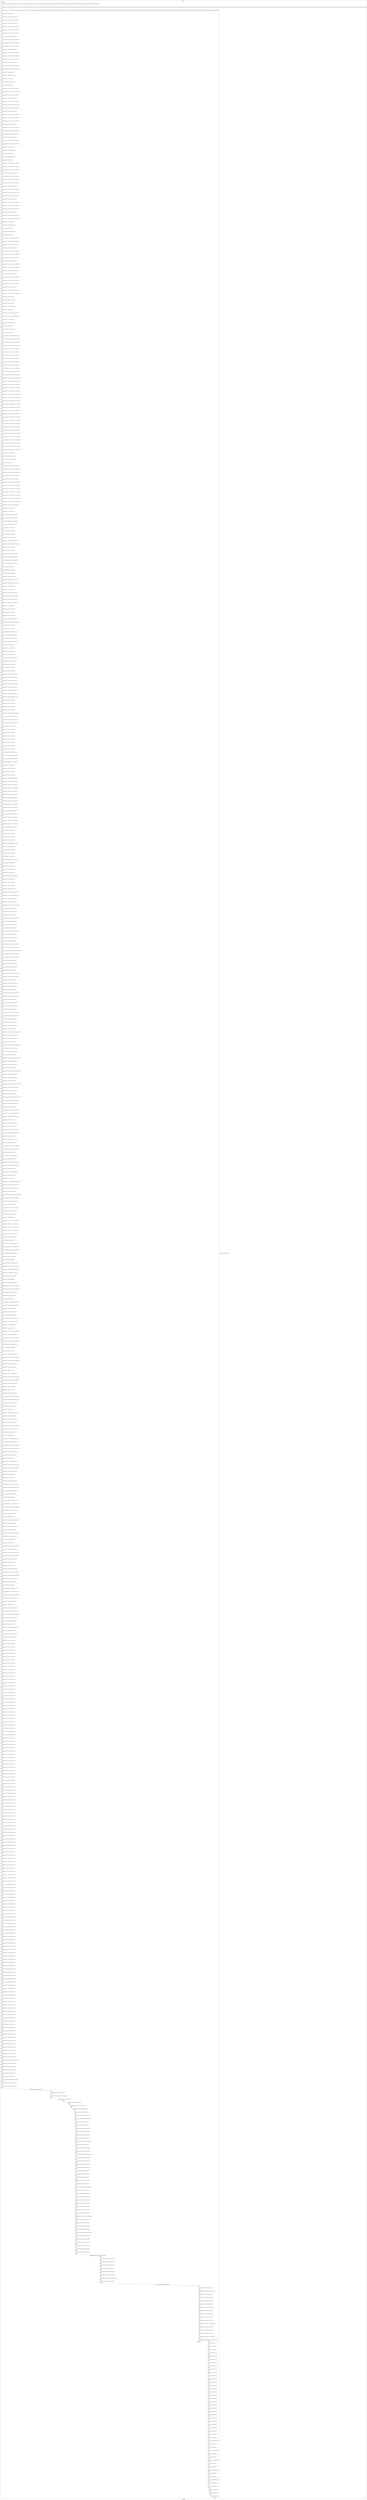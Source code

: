 digraph G {
label="Btor2XCFA";
subgraph cluster_0 {
label="main";
main_init[];
l1[];
l3[];
l4[];
l5[];
l6[];
l7[];
l8[];
l9[];
l10[];
l11[];
l12[];
l13[];
l14[];
l15[];
l16[];
l17[];
l18[];
l19[];
l20[];
l21[];
l22[];
l23[];
l24[];
l25[];
l26[];
l27[];
l28[];
l29[];
l30[];
l31[];
l32[];
l33[];
l34[];
l35[];
l36[];
l37[];
l38[];
l39[];
l40[];
l41[];
l42[];
l43[];
l44[];
l45[];
l46[];
l47[];
l48[];
l49[];
l50[];
l51[];
l52[];
l53[];
l54[];
l55[];
l56[];
l57[];
l58[];
l59[];
l60[];
l61[];
l62[];
l63[];
l64[];
l65[];
l66[];
l67[];
l68[];
l69[];
l70[];
l71[];
l72[];
l73[];
l74[];
l75[];
l76[];
l77[];
l78[];
l79[];
l80[];
l81[];
l82[];
l83[];
l84[];
l85[];
l86[];
l87[];
l88[];
l89[];
l90[];
l91[];
l92[];
l93[];
l94[];
l95[];
l96[];
l97[];
l98[];
l99[];
l100[];
l101[];
l102[];
l103[];
l104[];
l105[];
l106[];
l107[];
l108[];
l109[];
l110[];
l111[];
l112[];
l113[];
l114[];
l115[];
l116[];
l117[];
l118[];
l119[];
l120[];
l121[];
l122[];
l123[];
l124[];
l125[];
l126[];
l127[];
l128[];
l129[];
l130[];
l131[];
l132[];
l133[];
l134[];
l135[];
l136[];
l137[];
l138[];
l139[];
l140[];
l141[];
l142[];
l143[];
l144[];
l145[];
l146[];
l147[];
l148[];
l149[];
l150[];
l151[];
l152[];
l153[];
l154[];
l155[];
l156[];
l157[];
l158[];
l159[];
l160[];
l161[];
l162[];
l163[];
l164[];
l165[];
l166[];
l167[];
l168[];
l169[];
l170[];
l171[];
l172[];
l173[];
l174[];
l175[];
l176[];
l177[];
l178[];
l179[];
l180[];
l181[];
l182[];
l183[];
l184[];
l185[];
l186[];
l187[];
l188[];
l189[];
l190[];
l191[];
l192[];
l193[];
l194[];
l195[];
l196[];
l197[];
l198[];
l199[];
l200[];
l201[];
l202[];
l203[];
l204[];
l205[];
l206[];
l207[];
l208[];
l209[];
l210[];
l211[];
l212[];
l213[];
l214[];
l215[];
l216[];
l217[];
l218[];
l219[];
l220[];
l221[];
l222[];
l223[];
l224[];
l225[];
l226[];
l227[];
l228[];
l229[];
l230[];
l231[];
l232[];
l233[];
l234[];
l235[];
l236[];
l237[];
l238[];
l239[];
l240[];
l241[];
l242[];
l243[];
l244[];
l245[];
l246[];
l247[];
l248[];
l249[];
l250[];
l251[];
l252[];
l253[];
l254[];
l255[];
l256[];
l257[];
l258[];
l259[];
l260[];
l261[];
l262[];
l263[];
l264[];
l265[];
l266[];
l267[];
l268[];
l269[];
l270[];
l271[];
l272[];
l273[];
l274[];
l275[];
l276[];
l277[];
l278[];
l279[];
l280[];
l281[];
l282[];
l283[];
l284[];
l285[];
l286[];
l287[];
l288[];
l289[];
l290[];
l291[];
l292[];
l293[];
l294[];
l295[];
l296[];
l297[];
l298[];
l299[];
l300[];
l301[];
l302[];
l303[];
l304[];
l305[];
l306[];
l307[];
l308[];
l309[];
l310[];
l311[];
l312[];
l313[];
l314[];
l315[];
l316[];
l317[];
l318[];
l319[];
l320[];
l321[];
l322[];
l323[];
l324[];
l325[];
l326[];
l327[];
l328[];
l329[];
l330[];
l331[];
l332[];
l333[];
l334[];
l335[];
l336[];
l337[];
l338[];
l339[];
l340[];
l341[];
l342[];
l343[];
l344[];
l345[];
l346[];
l347[];
l348[];
l349[];
l350[];
l351[];
l352[];
l353[];
l354[];
l355[];
l356[];
l357[];
l358[];
l359[];
l360[];
l361[];
l362[];
l363[];
l364[];
l365[];
l366[];
l367[];
l368[];
l369[];
l370[];
l371[];
l372[];
l373[];
l374[];
l375[];
l376[];
l377[];
l378[];
l379[];
l380[];
l381[];
l382[];
l383[];
l384[];
l385[];
l386[];
l387[];
l388[];
l389[];
l390[];
l391[];
l392[];
l393[];
l394[];
l395[];
l396[];
l397[];
l398[];
l399[];
l400[];
l401[];
l402[];
l403[];
l404[];
l405[];
l406[];
l407[];
l408[];
l409[];
l410[];
l411[];
l412[];
l413[];
l414[];
l415[];
l416[];
l417[];
l418[];
l419[];
l420[];
l421[];
l422[];
l423[];
l424[];
l425[];
l426[];
l427[];
l428[];
l429[];
l430[];
l431[];
l432[];
l433[];
l434[];
l435[];
l436[];
l437[];
l438[];
l439[];
l440[];
l441[];
l442[];
l443[];
l444[];
l445[];
l446[];
l447[];
l448[];
l449[];
l450[];
l451[];
l452[];
l453[];
l454[];
l455[];
l456[];
l457[];
l458[];
l459[];
l460[];
l461[];
l462[];
l463[];
l464[];
l465[];
l466[];
l467[];
l468[];
l469[];
l470[];
l471[];
l472[];
l473[];
l474[];
l475[];
l476[];
l477[];
l478[];
l479[];
l480[];
l481[];
l482[];
l483[];
l484[];
l485[];
l486[];
l487[];
l488[];
l489[];
l490[];
l491[];
l492[];
l493[];
l494[];
l495[];
l496[];
l497[];
l498[];
l499[];
l500[];
l501[];
l502[];
l503[];
l504[];
l505[];
l506[];
l507[];
l508[];
l509[];
l510[];
l511[];
l512[];
l513[];
l514[];
l515[];
l516[];
l517[];
l518[];
l519[];
l520[];
l521[];
l522[];
l523[];
l524[];
l525[];
l526[];
l527[];
l528[];
l529[];
l530[];
l531[];
l532[];
l533[];
l534[];
l535[];
l536[];
l537[];
l538[];
l539[];
l540[];
l541[];
l542[];
l543[];
l544[];
l545[];
l546[];
l547[];
l548[];
l549[];
l550[];
l551[];
l552[];
l553[];
l554[];
l555[];
l556[];
l557[];
l558[];
l559[];
l560[];
l561[];
l562[];
l563[];
l564[];
l565[];
l566[];
l567[];
l568[];
l569[];
l570[];
l571[];
l572[];
l573[];
l574[];
l575[];
l576[];
l577[];
l578[];
l579[];
l580[];
l581[];
l582[];
l583[];
l584[];
l585[];
l586[];
l587[];
l588[];
l589[];
l590[];
l591[];
l592[];
l593[];
l594[];
l595[];
l596[];
l597[];
l598[];
l599[];
l600[];
l601[];
l602[];
l603[];
l604[];
l605[];
l606[];
l607[];
l608[];
l609[];
l610[];
l611[];
l612[];
l613[];
l614[];
l615[];
l616[];
l617[];
l618[];
l619[];
l620[];
l621[];
l622[];
l623[];
l624[];
l625[];
l626[];
l627[];
l628[];
l629[];
l630[];
l631[];
l632[];
l633[];
l634[];
l635[];
l636[];
l637[];
l638[];
l639[];
l640[];
l641[];
l642[];
l643[];
l644[];
l645[];
l646[];
l647[];
l648[];
l649[];
l650[];
l651[];
l652[];
l653[];
l654[];
l655[];
l656[];
l657[];
l658[];
l659[];
l660[];
l661[];
l662[];
l663[];
l664[];
l665[];
l666[];
l667[];
l668[];
l669[];
l670[];
l671[];
l672[];
l673[];
l674[];
l675[];
l676[];
l677[];
l678[];
l679[];
l680[];
l681[];
l682[];
l683[];
l684[];
l685[];
l686[];
l687[];
l688[];
l689[];
l690[];
l691[];
l692[];
l693[];
l694[];
l695[];
l696[];
l697[];
l698[];
l699[];
l700[];
l701[];
l702[];
l703[];
l704[];
l705[];
l706[];
l707[];
l708[];
l709[];
l710[];
l711[];
l712[];
l713[];
l714[];
l715[];
l716[];
l717[];
l718[];
l719[];
main_error[];
l720[];
l721[];
l722[];
l723[];
l724[];
l725[];
l726[];
l727[];
l728[];
l729[];
l730[];
l731[];
l732[];
l733[];
l734[];
l735[];
l736[];
l737[];
l738[];
l739[];
l740[];
l741[];
l742[];
l743[];
l744[];
l745[];
l746[];
l747[];
l748[];
l749[];
l750[];
l751[];
l752[];
l753[];
l754[];
l755[];
l756[];
l757[];
l758[];
l759[];
l760[];
l761[];
l762[];
l763[];
l764[];
l765[];
l766[];
l767[];
l768[];
main_init -> l1 [label="[(assign const_5 #b00000000),(assign const_66 #b0),(assign const_110 #b00000000),(assign const_116 #b00000001),(assign const_122 #b00000010),(assign const_128 #b00000011),(assign const_134 #b000000000000000000000000),(assign const_136 #b00000000000000000000000000000001),(assign const_314 #b00000000000000000000000000000100)] "];
l3 -> l4 [label="[(havoc input_108),(havoc input_109),(havoc input_144),(havoc input_145),(havoc input_174),(havoc input_175),(havoc input_204),(havoc input_205),(havoc input_234),(havoc input_238),(havoc input_241),(havoc input_242),(havoc input_248),(havoc input_251),(havoc input_254),(havoc input_257),(havoc input_260),(havoc input_261),(havoc input_262),(havoc input_263),(havoc input_274),(havoc input_275),(havoc input_276),(havoc input_277),(havoc input_278),(havoc input_279),(havoc input_280),(havoc input_281),(havoc input_282),(havoc input_283),(havoc input_284),(havoc input_285),(havoc input_286),(havoc input_287),(havoc input_288),(havoc input_289),(havoc input_311),(havoc input_317),(havoc input_318),(havoc input_319),(havoc input_412),(havoc input_414),(havoc input_416),(havoc input_418)] "];
l4 -> l5 [label="[(assign binary_105 (bvand state_71 state_77))] "];
l5 -> l6 [label="[(assign binary_106 (bvand (bvnot state_103) binary_105))] "];
l6 -> l7 [label="[(assign comparison_111 (ite (= const_110 state_14) #b1 #b0))] "];
l7 -> l8 [label="[(assign binary_112 (bvand input_109 comparison_111))] "];
l8 -> l9 [label="[(assign ternary_113 (ite (= binary_112 #b1) state_58 state_6))] "];
l9 -> l10 [label="[(assign ternary_114 (ite (= input_108 #b1) state_8 ternary_113))] "];
l10 -> l11 [label="[(assign comparison_117 (ite (= const_116 state_14) #b1 #b0))] "];
l11 -> l12 [label="[(assign binary_118 (bvand input_109 comparison_117))] "];
l12 -> l13 [label="[(assign ternary_119 (ite (= binary_118 #b1) state_58 state_8))] "];
l13 -> l14 [label="[(assign ternary_120 (ite (= input_108 #b1) state_10 ternary_119))] "];
l14 -> l15 [label="[(assign comparison_123 (ite (= const_122 state_14) #b1 #b0))] "];
l15 -> l16 [label="[(assign binary_124 (bvand input_109 comparison_123))] "];
l16 -> l17 [label="[(assign ternary_125 (ite (= binary_124 #b1) state_58 state_10))] "];
l17 -> l18 [label="[(assign ternary_126 (ite (= input_108 #b1) state_12 ternary_125))] "];
l18 -> l19 [label="[(assign comparison_129 (ite (= const_128 state_14) #b1 #b0))] "];
l19 -> l20 [label="[(assign binary_130 (bvand input_109 comparison_129))] "];
l20 -> l21 [label="[(assign ternary_131 (ite (= binary_130 #b1) state_58 state_12))] "];
l21 -> l22 [label="[(assign ternary_132 (ite (= input_108 #b1) const_110 ternary_131))] "];
l22 -> l23 [label="[(assign binary_135 (++ const_134 state_14))] "];
l23 -> l24 [label="[(assign binary_137 (bvsub binary_135 const_136))] "];
l24 -> l25 [label="[(assign slice_138 (extract binary_137 0 8))] "];
l25 -> l26 [label="[(assign binary_139 (bvadd const_136 binary_135))] "];
l26 -> l27 [label="[(assign slice_140 (extract binary_139 0 8))] "];
l27 -> l28 [label="[(assign ternary_141 (ite (= input_109 #b1) slice_140 state_14))] "];
l28 -> l29 [label="[(assign ternary_142 (ite (= input_108 #b1) slice_138 ternary_141))] "];
l29 -> l30 [label="[(assign comparison_146 (ite (= const_110 state_24) #b1 #b0))] "];
l30 -> l31 [label="[(assign binary_147 (bvand input_145 comparison_146))] "];
l31 -> l32 [label="[(assign ternary_148 (ite (= binary_147 #b1) state_58 state_16))] "];
l32 -> l33 [label="[(assign ternary_149 (ite (= input_144 #b1) state_18 ternary_148))] "];
l33 -> l34 [label="[(assign comparison_151 (ite (= const_116 state_24) #b1 #b0))] "];
l34 -> l35 [label="[(assign binary_152 (bvand input_145 comparison_151))] "];
l35 -> l36 [label="[(assign ternary_153 (ite (= binary_152 #b1) state_58 state_18))] "];
l36 -> l37 [label="[(assign ternary_154 (ite (= input_144 #b1) state_20 ternary_153))] "];
l37 -> l38 [label="[(assign comparison_156 (ite (= const_122 state_24) #b1 #b0))] "];
l38 -> l39 [label="[(assign binary_157 (bvand input_145 comparison_156))] "];
l39 -> l40 [label="[(assign ternary_158 (ite (= binary_157 #b1) state_58 state_20))] "];
l40 -> l41 [label="[(assign ternary_159 (ite (= input_144 #b1) state_22 ternary_158))] "];
l41 -> l42 [label="[(assign comparison_161 (ite (= const_128 state_24) #b1 #b0))] "];
l42 -> l43 [label="[(assign binary_162 (bvand input_145 comparison_161))] "];
l43 -> l44 [label="[(assign ternary_163 (ite (= binary_162 #b1) state_58 state_22))] "];
l44 -> l45 [label="[(assign ternary_164 (ite (= input_144 #b1) const_110 ternary_163))] "];
l45 -> l46 [label="[(assign binary_166 (++ const_134 state_24))] "];
l46 -> l47 [label="[(assign binary_167 (bvsub binary_166 const_136))] "];
l47 -> l48 [label="[(assign slice_168 (extract binary_167 0 8))] "];
l48 -> l49 [label="[(assign binary_169 (bvadd const_136 binary_166))] "];
l49 -> l50 [label="[(assign slice_170 (extract binary_169 0 8))] "];
l50 -> l51 [label="[(assign ternary_171 (ite (= input_145 #b1) slice_170 state_24))] "];
l51 -> l52 [label="[(assign ternary_172 (ite (= input_144 #b1) slice_168 ternary_171))] "];
l52 -> l53 [label="[(assign comparison_176 (ite (= const_110 state_34) #b1 #b0))] "];
l53 -> l54 [label="[(assign binary_177 (bvand input_175 comparison_176))] "];
l54 -> l55 [label="[(assign ternary_178 (ite (= binary_177 #b1) state_58 state_26))] "];
l55 -> l56 [label="[(assign ternary_179 (ite (= input_174 #b1) state_28 ternary_178))] "];
l56 -> l57 [label="[(assign comparison_181 (ite (= const_116 state_34) #b1 #b0))] "];
l57 -> l58 [label="[(assign binary_182 (bvand input_175 comparison_181))] "];
l58 -> l59 [label="[(assign ternary_183 (ite (= binary_182 #b1) state_58 state_28))] "];
l59 -> l60 [label="[(assign ternary_184 (ite (= input_174 #b1) state_30 ternary_183))] "];
l60 -> l61 [label="[(assign comparison_186 (ite (= const_122 state_34) #b1 #b0))] "];
l61 -> l62 [label="[(assign binary_187 (bvand input_175 comparison_186))] "];
l62 -> l63 [label="[(assign ternary_188 (ite (= binary_187 #b1) state_58 state_30))] "];
l63 -> l64 [label="[(assign ternary_189 (ite (= input_174 #b1) state_32 ternary_188))] "];
l64 -> l65 [label="[(assign comparison_191 (ite (= const_128 state_34) #b1 #b0))] "];
l65 -> l66 [label="[(assign binary_192 (bvand input_175 comparison_191))] "];
l66 -> l67 [label="[(assign ternary_193 (ite (= binary_192 #b1) state_58 state_32))] "];
l67 -> l68 [label="[(assign ternary_194 (ite (= input_174 #b1) const_110 ternary_193))] "];
l68 -> l69 [label="[(assign binary_196 (++ const_134 state_34))] "];
l69 -> l70 [label="[(assign binary_197 (bvsub binary_196 const_136))] "];
l70 -> l71 [label="[(assign slice_198 (extract binary_197 0 8))] "];
l71 -> l72 [label="[(assign binary_199 (bvadd const_136 binary_196))] "];
l72 -> l73 [label="[(assign slice_200 (extract binary_199 0 8))] "];
l73 -> l74 [label="[(assign ternary_201 (ite (= input_175 #b1) slice_200 state_34))] "];
l74 -> l75 [label="[(assign ternary_202 (ite (= input_174 #b1) slice_198 ternary_201))] "];
l75 -> l76 [label="[(assign comparison_206 (ite (= const_110 state_44) #b1 #b0))] "];
l76 -> l77 [label="[(assign binary_207 (bvand input_205 comparison_206))] "];
l77 -> l78 [label="[(assign ternary_208 (ite (= binary_207 #b1) state_58 state_36))] "];
l78 -> l79 [label="[(assign ternary_209 (ite (= input_204 #b1) state_38 ternary_208))] "];
l79 -> l80 [label="[(assign comparison_211 (ite (= const_116 state_44) #b1 #b0))] "];
l80 -> l81 [label="[(assign binary_212 (bvand input_205 comparison_211))] "];
l81 -> l82 [label="[(assign ternary_213 (ite (= binary_212 #b1) state_58 state_38))] "];
l82 -> l83 [label="[(assign ternary_214 (ite (= input_204 #b1) state_40 ternary_213))] "];
l83 -> l84 [label="[(assign comparison_216 (ite (= const_122 state_44) #b1 #b0))] "];
l84 -> l85 [label="[(assign binary_217 (bvand input_205 comparison_216))] "];
l85 -> l86 [label="[(assign ternary_218 (ite (= binary_217 #b1) state_58 state_40))] "];
l86 -> l87 [label="[(assign ternary_219 (ite (= input_204 #b1) state_42 ternary_218))] "];
l87 -> l88 [label="[(assign comparison_221 (ite (= const_128 state_44) #b1 #b0))] "];
l88 -> l89 [label="[(assign binary_222 (bvand input_205 comparison_221))] "];
l89 -> l90 [label="[(assign ternary_223 (ite (= binary_222 #b1) state_58 state_42))] "];
l90 -> l91 [label="[(assign ternary_224 (ite (= input_204 #b1) const_110 ternary_223))] "];
l91 -> l92 [label="[(assign binary_226 (++ const_134 state_44))] "];
l92 -> l93 [label="[(assign binary_227 (bvsub binary_226 const_136))] "];
l93 -> l94 [label="[(assign slice_228 (extract binary_227 0 8))] "];
l94 -> l95 [label="[(assign binary_229 (bvadd const_136 binary_226))] "];
l95 -> l96 [label="[(assign slice_230 (extract binary_229 0 8))] "];
l96 -> l97 [label="[(assign ternary_231 (ite (= input_205 #b1) slice_230 state_44))] "];
l97 -> l98 [label="[(assign ternary_232 (ite (= input_204 #b1) slice_228 ternary_231))] "];
l98 -> l99 [label="[(assign binary_235 (++ const_134 state_46))] "];
l99 -> l100 [label="[(assign binary_236 (bvadd const_136 binary_235))] "];
l100 -> l101 [label="[(assign slice_237 (extract binary_236 0 8))] "];
l101 -> l102 [label="[(assign binary_239 (bvsub binary_235 const_136))] "];
l102 -> l103 [label="[(assign slice_240 (extract binary_239 0 8))] "];
l103 -> l104 [label="[(assign ternary_243 (ite (= input_242 #b1) slice_240 state_46))] "];
l104 -> l105 [label="[(assign ternary_244 (ite (= input_241 #b1) slice_237 ternary_243))] "];
l105 -> l106 [label="[(assign ternary_245 (ite (= input_238 #b1) slice_240 ternary_244))] "];
l106 -> l107 [label="[(assign ternary_246 (ite (= input_234 #b1) slice_237 ternary_245))] "];
l107 -> l108 [label="[(assign ternary_249 (ite (= input_248 #b1) state_46 state_48))] "];
l108 -> l109 [label="[(assign ternary_252 (ite (= input_251 #b1) state_46 state_50))] "];
l109 -> l110 [label="[(assign ternary_255 (ite (= input_254 #b1) state_46 state_52))] "];
l110 -> l111 [label="[(assign ternary_258 (ite (= input_257 #b1) state_46 state_54))] "];
l111 -> l112 [label="[(assign ternary_264 (ite (= input_263 #b1) state_48 state_56))] "];
l112 -> l113 [label="[(assign ternary_265 (ite (= input_262 #b1) state_50 ternary_264))] "];
l113 -> l114 [label="[(assign ternary_266 (ite (= input_261 #b1) state_52 ternary_265))] "];
l114 -> l115 [label="[(assign ternary_267 (ite (= input_260 #b1) state_54 ternary_266))] "];
l115 -> l116 [label="[(assign ternary_269 (ite (= input_263 #b1) const_110 state_58))] "];
l116 -> l117 [label="[(assign ternary_270 (ite (= input_262 #b1) const_116 ternary_269))] "];
l117 -> l118 [label="[(assign ternary_271 (ite (= input_261 #b1) const_122 ternary_270))] "];
l118 -> l119 [label="[(assign ternary_272 (ite (= input_260 #b1) const_128 ternary_271))] "];
l119 -> l120 [label="[(assign ternary_290 (ite (= input_289 #b1) const_110 state_60))] "];
l120 -> l121 [label="[(assign ternary_291 (ite (= input_288 #b1) const_116 ternary_290))] "];
l121 -> l122 [label="[(assign ternary_292 (ite (= input_287 #b1) const_122 ternary_291))] "];
l122 -> l123 [label="[(assign ternary_293 (ite (= input_286 #b1) const_128 ternary_292))] "];
l123 -> l124 [label="[(assign ternary_294 (ite (= input_248 #b1) const_110 ternary_293))] "];
l124 -> l125 [label="[(assign ternary_295 (ite (= input_285 #b1) const_110 ternary_294))] "];
l125 -> l126 [label="[(assign ternary_296 (ite (= input_284 #b1) const_116 ternary_295))] "];
l126 -> l127 [label="[(assign ternary_297 (ite (= input_283 #b1) const_122 ternary_296))] "];
l127 -> l128 [label="[(assign ternary_298 (ite (= input_282 #b1) const_128 ternary_297))] "];
l128 -> l129 [label="[(assign ternary_299 (ite (= input_251 #b1) const_110 ternary_298))] "];
l129 -> l130 [label="[(assign ternary_300 (ite (= input_281 #b1) const_110 ternary_299))] "];
l130 -> l131 [label="[(assign ternary_301 (ite (= input_280 #b1) const_116 ternary_300))] "];
l131 -> l132 [label="[(assign ternary_302 (ite (= input_279 #b1) const_122 ternary_301))] "];
l132 -> l133 [label="[(assign ternary_303 (ite (= input_278 #b1) const_128 ternary_302))] "];
l133 -> l134 [label="[(assign ternary_304 (ite (= input_254 #b1) const_110 ternary_303))] "];
l134 -> l135 [label="[(assign ternary_305 (ite (= input_277 #b1) const_110 ternary_304))] "];
l135 -> l136 [label="[(assign ternary_306 (ite (= input_276 #b1) const_116 ternary_305))] "];
l136 -> l137 [label="[(assign ternary_307 (ite (= input_275 #b1) const_122 ternary_306))] "];
l137 -> l138 [label="[(assign ternary_308 (ite (= input_274 #b1) const_128 ternary_307))] "];
l138 -> l139 [label="[(assign ternary_309 (ite (= input_257 #b1) const_110 ternary_308))] "];
l139 -> l140 [label="[(assign binary_312 (++ const_134 state_62))] "];
l140 -> l141 [label="[(assign binary_313 (bvadd const_136 binary_312))] "];
l141 -> l142 [label="[(assign binary_315 (bvsrem binary_313 const_314))] "];
l142 -> l143 [label="[(assign slice_316 (extract binary_315 0 8))] "];
l143 -> l144 [label="[(assign ternary_320 (ite (= input_319 #b1) slice_316 state_62))] "];
l144 -> l145 [label="[(assign ternary_321 (ite (= input_318 #b1) slice_316 ternary_320))] "];
l145 -> l146 [label="[(assign ternary_322 (ite (= input_317 #b1) slice_316 ternary_321))] "];
l146 -> l147 [label="[(assign ternary_323 (ite (= input_311 #b1) slice_316 ternary_322))] "];
l147 -> l148 [label="[(assign ternary_325 (ite (= input_108 #b1) state_6 state_64))] "];
l148 -> l149 [label="[(assign ternary_326 (ite (= input_144 #b1) state_16 ternary_325))] "];
l149 -> l150 [label="[(assign ternary_327 (ite (= input_174 #b1) state_26 ternary_326))] "];
l150 -> l151 [label="[(assign ternary_328 (ite (= input_204 #b1) state_36 ternary_327))] "];
l151 -> l152 [label="[(assign ternary_329 (ite (= input_248 #b1) const_110 ternary_328))] "];
l152 -> l153 [label="[(assign ternary_330 (ite (= input_251 #b1) const_110 ternary_329))] "];
l153 -> l154 [label="[(assign ternary_331 (ite (= input_254 #b1) const_110 ternary_330))] "];
l154 -> l155 [label="[(assign ternary_332 (ite (= input_257 #b1) const_110 ternary_331))] "];
l155 -> l156 [label="[(assign binary_334 (bvand (bvnot state_67) (bvnot input_263)))] "];
l156 -> l157 [label="[(assign binary_335 (bvor binary_334 input_248))] "];
l157 -> l158 [label="[(assign binary_337 (bvor state_69 input_263))] "];
l158 -> l159 [label="[(assign binary_338 (bvand binary_337 (bvnot input_289)))] "];
l159 -> l160 [label="[(assign binary_339 (bvand binary_338 (bvnot input_288)))] "];
l160 -> l161 [label="[(assign binary_340 (bvand binary_339 (bvnot input_287)))] "];
l161 -> l162 [label="[(assign binary_341 (bvand binary_340 (bvnot input_286)))] "];
l162 -> l163 [label="[(assign binary_343 (bvor state_71 input_289))] "];
l163 -> l164 [label="[(assign binary_344 (bvor binary_343 input_288))] "];
l164 -> l165 [label="[(assign binary_345 (bvor binary_344 input_287))] "];
l165 -> l166 [label="[(assign binary_346 (bvor binary_345 input_286))] "];
l166 -> l167 [label="[(assign binary_347 (bvand binary_346 (bvnot input_248)))] "];
l167 -> l168 [label="[(assign binary_349 (bvand (bvnot state_73) (bvnot input_262)))] "];
l168 -> l169 [label="[(assign binary_350 (bvor binary_349 input_251))] "];
l169 -> l170 [label="[(assign binary_352 (bvor state_75 input_262))] "];
l170 -> l171 [label="[(assign binary_353 (bvand binary_352 (bvnot input_285)))] "];
l171 -> l172 [label="[(assign binary_354 (bvand binary_353 (bvnot input_284)))] "];
l172 -> l173 [label="[(assign binary_355 (bvand binary_354 (bvnot input_283)))] "];
l173 -> l174 [label="[(assign binary_356 (bvand binary_355 (bvnot input_282)))] "];
l174 -> l175 [label="[(assign binary_358 (bvor state_77 input_285))] "];
l175 -> l176 [label="[(assign binary_359 (bvor binary_358 input_284))] "];
l176 -> l177 [label="[(assign binary_360 (bvor binary_359 input_283))] "];
l177 -> l178 [label="[(assign binary_361 (bvor binary_360 input_282))] "];
l178 -> l179 [label="[(assign binary_362 (bvand binary_361 (bvnot input_251)))] "];
l179 -> l180 [label="[(assign binary_364 (bvand (bvnot state_79) (bvnot input_261)))] "];
l180 -> l181 [label="[(assign binary_365 (bvor binary_364 input_254))] "];
l181 -> l182 [label="[(assign binary_367 (bvor state_81 input_261))] "];
l182 -> l183 [label="[(assign binary_368 (bvand binary_367 (bvnot input_281)))] "];
l183 -> l184 [label="[(assign binary_369 (bvand binary_368 (bvnot input_280)))] "];
l184 -> l185 [label="[(assign binary_370 (bvand binary_369 (bvnot input_279)))] "];
l185 -> l186 [label="[(assign binary_371 (bvand binary_370 (bvnot input_278)))] "];
l186 -> l187 [label="[(assign binary_373 (bvor state_83 input_281))] "];
l187 -> l188 [label="[(assign binary_374 (bvor binary_373 input_280))] "];
l188 -> l189 [label="[(assign binary_375 (bvor binary_374 input_279))] "];
l189 -> l190 [label="[(assign binary_376 (bvor binary_375 input_278))] "];
l190 -> l191 [label="[(assign binary_377 (bvand binary_376 (bvnot input_254)))] "];
l191 -> l192 [label="[(assign binary_379 (bvand (bvnot state_85) (bvnot input_260)))] "];
l192 -> l193 [label="[(assign binary_380 (bvor binary_379 input_257))] "];
l193 -> l194 [label="[(assign binary_382 (bvor state_87 input_260))] "];
l194 -> l195 [label="[(assign binary_383 (bvand binary_382 (bvnot input_277)))] "];
l195 -> l196 [label="[(assign binary_384 (bvand binary_383 (bvnot input_276)))] "];
l196 -> l197 [label="[(assign binary_385 (bvand binary_384 (bvnot input_275)))] "];
l197 -> l198 [label="[(assign binary_386 (bvand binary_385 (bvnot input_274)))] "];
l198 -> l199 [label="[(assign binary_388 (bvor state_89 input_277))] "];
l199 -> l200 [label="[(assign binary_389 (bvor binary_388 input_276))] "];
l200 -> l201 [label="[(assign binary_390 (bvor binary_389 input_275))] "];
l201 -> l202 [label="[(assign binary_391 (bvor binary_390 input_274))] "];
l202 -> l203 [label="[(assign binary_392 (bvand binary_391 (bvnot input_257)))] "];
l203 -> l204 [label="[(assign binary_394 (bvor (bvnot state_91) input_109))] "];
l204 -> l205 [label="[(assign binary_395 (bvor binary_394 input_145))] "];
l205 -> l206 [label="[(assign binary_396 (bvor binary_395 input_175))] "];
l206 -> l207 [label="[(assign binary_397 (bvor binary_396 input_205))] "];
l207 -> l208 [label="[(assign binary_398 (bvand binary_397 (bvnot input_263)))] "];
l208 -> l209 [label="[(assign binary_399 (bvand binary_398 (bvnot input_262)))] "];
l209 -> l210 [label="[(assign binary_400 (bvand binary_399 (bvnot input_261)))] "];
l210 -> l211 [label="[(assign binary_401 (bvand binary_400 (bvnot input_260)))] "];
l211 -> l212 [label="[(assign binary_403 (bvand state_93 (bvnot input_109)))] "];
l212 -> l213 [label="[(assign binary_404 (bvand binary_403 (bvnot input_145)))] "];
l213 -> l214 [label="[(assign binary_405 (bvand binary_404 (bvnot input_175)))] "];
l214 -> l215 [label="[(assign binary_406 (bvand binary_405 (bvnot input_205)))] "];
l215 -> l216 [label="[(assign binary_407 (bvor binary_406 input_263))] "];
l216 -> l217 [label="[(assign binary_408 (bvor binary_407 input_262))] "];
l217 -> l218 [label="[(assign binary_409 (bvor binary_408 input_261))] "];
l218 -> l219 [label="[(assign binary_410 (bvor binary_409 input_260))] "];
l219 -> l220 [label="[(assign binary_413 (bvand (bvnot state_95) (bvnot input_412)))] "];
l220 -> l221 [label="[(assign binary_415 (bvand binary_413 (bvnot input_414)))] "];
l221 -> l222 [label="[(assign binary_417 (bvand binary_415 (bvnot input_416)))] "];
l222 -> l223 [label="[(assign binary_419 (bvand binary_417 (bvnot input_418)))] "];
l223 -> l224 [label="[(assign binary_420 (bvor binary_419 input_248))] "];
l224 -> l225 [label="[(assign binary_421 (bvor binary_420 input_251))] "];
l225 -> l226 [label="[(assign binary_422 (bvor binary_421 input_254))] "];
l226 -> l227 [label="[(assign binary_423 (bvor binary_422 input_257))] "];
l227 -> l228 [label="[(assign binary_425 (bvor state_97 input_412))] "];
l228 -> l229 [label="[(assign binary_426 (bvor binary_425 input_414))] "];
l229 -> l230 [label="[(assign binary_427 (bvor binary_426 input_416))] "];
l230 -> l231 [label="[(assign binary_428 (bvor binary_427 input_418))] "];
l231 -> l232 [label="[(assign binary_429 (bvand binary_428 (bvnot input_108)))] "];
l232 -> l233 [label="[(assign binary_430 (bvand binary_429 (bvnot input_144)))] "];
l233 -> l234 [label="[(assign binary_431 (bvand binary_430 (bvnot input_174)))] "];
l234 -> l235 [label="[(assign binary_432 (bvand binary_431 (bvnot input_204)))] "];
l235 -> l236 [label="[(assign binary_434 (bvor state_99 input_108))] "];
l236 -> l237 [label="[(assign binary_435 (bvor binary_434 input_144))] "];
l237 -> l238 [label="[(assign binary_436 (bvor binary_435 input_174))] "];
l238 -> l239 [label="[(assign binary_437 (bvor binary_436 input_204))] "];
l239 -> l240 [label="[(assign binary_438 (bvand binary_437 (bvnot input_289)))] "];
l240 -> l241 [label="[(assign binary_439 (bvand binary_438 (bvnot input_288)))] "];
l241 -> l242 [label="[(assign binary_440 (bvand binary_439 (bvnot input_287)))] "];
l242 -> l243 [label="[(assign binary_441 (bvand binary_440 (bvnot input_286)))] "];
l243 -> l244 [label="[(assign binary_442 (bvand binary_441 (bvnot input_285)))] "];
l244 -> l245 [label="[(assign binary_443 (bvand binary_442 (bvnot input_284)))] "];
l245 -> l246 [label="[(assign binary_444 (bvand binary_443 (bvnot input_283)))] "];
l246 -> l247 [label="[(assign binary_445 (bvand binary_444 (bvnot input_282)))] "];
l247 -> l248 [label="[(assign binary_446 (bvand binary_445 (bvnot input_281)))] "];
l248 -> l249 [label="[(assign binary_447 (bvand binary_446 (bvnot input_280)))] "];
l249 -> l250 [label="[(assign binary_448 (bvand binary_447 (bvnot input_279)))] "];
l250 -> l251 [label="[(assign binary_449 (bvand binary_448 (bvnot input_278)))] "];
l251 -> l252 [label="[(assign binary_450 (bvand binary_449 (bvnot input_277)))] "];
l252 -> l253 [label="[(assign binary_451 (bvand binary_450 (bvnot input_276)))] "];
l253 -> l254 [label="[(assign binary_452 (bvand binary_451 (bvnot input_275)))] "];
l254 -> l255 [label="[(assign binary_453 (bvand binary_452 (bvnot input_274)))] "];
l255 -> l256 [label="[(assign binary_455 (bvor state_101 input_289))] "];
l256 -> l257 [label="[(assign binary_456 (bvor binary_455 input_288))] "];
l257 -> l258 [label="[(assign binary_457 (bvor binary_456 input_287))] "];
l258 -> l259 [label="[(assign binary_458 (bvor binary_457 input_286))] "];
l259 -> l260 [label="[(assign binary_459 (bvand binary_458 (bvnot input_248)))] "];
l260 -> l261 [label="[(assign binary_460 (bvor binary_459 input_285))] "];
l261 -> l262 [label="[(assign binary_461 (bvor binary_460 input_284))] "];
l262 -> l263 [label="[(assign binary_462 (bvor binary_461 input_283))] "];
l263 -> l264 [label="[(assign binary_463 (bvor binary_462 input_282))] "];
l264 -> l265 [label="[(assign binary_464 (bvand binary_463 (bvnot input_251)))] "];
l265 -> l266 [label="[(assign binary_465 (bvor binary_464 input_281))] "];
l266 -> l267 [label="[(assign binary_466 (bvor binary_465 input_280))] "];
l267 -> l268 [label="[(assign binary_467 (bvor binary_466 input_279))] "];
l268 -> l269 [label="[(assign binary_468 (bvor binary_467 input_278))] "];
l269 -> l270 [label="[(assign binary_469 (bvand binary_468 (bvnot input_254)))] "];
l270 -> l271 [label="[(assign binary_470 (bvor binary_469 input_277))] "];
l271 -> l272 [label="[(assign binary_471 (bvor binary_470 input_276))] "];
l272 -> l273 [label="[(assign binary_472 (bvor binary_471 input_275))] "];
l273 -> l274 [label="[(assign binary_473 (bvor binary_472 input_274))] "];
l274 -> l275 [label="[(assign binary_474 (bvand binary_473 (bvnot input_257)))] "];
l275 -> l276 [label="[(assign comparison_476 (ite (= const_110 state_56) #b1 #b0))] "];
l276 -> l277 [label="[(assign binary_477 (bvand state_93 comparison_476))] "];
l277 -> l278 [label="[(assign binary_478 (bvor (bvnot input_109) binary_477))] "];
l278 -> l279 [label="[(assign comparison_479 (ite (= const_116 state_56) #b1 #b0))] "];
l279 -> l280 [label="[(assign binary_480 (bvand state_93 comparison_479))] "];
l280 -> l281 [label="[(assign binary_481 (bvor (bvnot input_145) binary_480))] "];
l281 -> l282 [label="[(assign binary_482 (bvand binary_478 binary_481))] "];
l282 -> l283 [label="[(assign comparison_483 (ite (= const_122 state_56) #b1 #b0))] "];
l283 -> l284 [label="[(assign binary_484 (bvand state_93 comparison_483))] "];
l284 -> l285 [label="[(assign binary_485 (bvor (bvnot input_175) binary_484))] "];
l285 -> l286 [label="[(assign binary_486 (bvand binary_482 binary_485))] "];
l286 -> l287 [label="[(assign comparison_487 (ite (= const_128 state_56) #b1 #b0))] "];
l287 -> l288 [label="[(assign binary_488 (bvand state_93 comparison_487))] "];
l288 -> l289 [label="[(assign binary_489 (bvor (bvnot input_205) binary_488))] "];
l289 -> l290 [label="[(assign binary_490 (bvand binary_486 binary_489))] "];
l290 -> l291 [label="[(assign comparison_491 (ite (= const_110 state_62) #b1 #b0))] "];
l291 -> l292 [label="[(assign binary_492 (bvand comparison_111 comparison_491))] "];
l292 -> l293 [label="[(assign binary_493 (bvor (bvnot comparison_111) (bvnot comparison_146)))] "];
l293 -> l294 [label="[(assign binary_494 (bvor (bvnot comparison_176) binary_493))] "];
l294 -> l295 [label="[(assign binary_495 (bvor (bvnot comparison_206) binary_494))] "];
l295 -> l296 [label="[(assign binary_496 (bvand binary_492 binary_495))] "];
l296 -> l297 [label="[(assign binary_497 (bvand (bvnot state_95) binary_496))] "];
l297 -> l298 [label="[(assign binary_498 (bvor (bvnot input_319) binary_497))] "];
l298 -> l299 [label="[(assign binary_499 (bvand binary_490 binary_498))] "];
l299 -> l300 [label="[(assign comparison_500 (ite (= const_116 state_62) #b1 #b0))] "];
l300 -> l301 [label="[(assign binary_501 (bvand comparison_146 comparison_500))] "];
l301 -> l302 [label="[(assign binary_502 (bvand binary_495 binary_501))] "];
l302 -> l303 [label="[(assign binary_503 (bvand (bvnot state_95) binary_502))] "];
l303 -> l304 [label="[(assign binary_504 (bvor (bvnot input_318) binary_503))] "];
l304 -> l305 [label="[(assign binary_505 (bvand binary_499 binary_504))] "];
l305 -> l306 [label="[(assign comparison_506 (ite (= const_122 state_62) #b1 #b0))] "];
l306 -> l307 [label="[(assign binary_507 (bvand comparison_176 comparison_506))] "];
l307 -> l308 [label="[(assign binary_508 (bvand binary_495 binary_507))] "];
l308 -> l309 [label="[(assign binary_509 (bvand (bvnot state_95) binary_508))] "];
l309 -> l310 [label="[(assign binary_510 (bvor (bvnot input_317) binary_509))] "];
l310 -> l311 [label="[(assign binary_511 (bvand binary_505 binary_510))] "];
l311 -> l312 [label="[(assign comparison_512 (ite (= const_128 state_62) #b1 #b0))] "];
l312 -> l313 [label="[(assign binary_513 (bvand comparison_206 comparison_512))] "];
l313 -> l314 [label="[(assign binary_514 (bvand binary_495 binary_513))] "];
l314 -> l315 [label="[(assign binary_515 (bvand (bvnot state_95) binary_514))] "];
l315 -> l316 [label="[(assign binary_516 (bvor (bvnot input_311) binary_515))] "];
l316 -> l317 [label="[(assign binary_517 (bvand binary_511 binary_516))] "];
l317 -> l318 [label="[(assign binary_518 (bvand (bvnot comparison_111) comparison_491))] "];
l318 -> l319 [label="[(assign binary_519 (bvand (bvnot state_95) binary_518))] "];
l319 -> l320 [label="[(assign binary_520 (bvor (bvnot input_412) binary_519))] "];
l320 -> l321 [label="[(assign binary_521 (bvand binary_517 binary_520))] "];
l321 -> l322 [label="[(assign binary_522 (bvand (bvnot comparison_146) comparison_500))] "];
l322 -> l323 [label="[(assign binary_523 (bvand (bvnot state_95) binary_522))] "];
l323 -> l324 [label="[(assign binary_524 (bvor (bvnot input_414) binary_523))] "];
l324 -> l325 [label="[(assign binary_525 (bvand binary_521 binary_524))] "];
l325 -> l326 [label="[(assign binary_526 (bvand (bvnot comparison_176) comparison_506))] "];
l326 -> l327 [label="[(assign binary_527 (bvand (bvnot state_95) binary_526))] "];
l327 -> l328 [label="[(assign binary_528 (bvor (bvnot input_416) binary_527))] "];
l328 -> l329 [label="[(assign binary_529 (bvand binary_525 binary_528))] "];
l329 -> l330 [label="[(assign binary_530 (bvand (bvnot comparison_206) comparison_512))] "];
l330 -> l331 [label="[(assign binary_531 (bvand (bvnot state_95) binary_530))] "];
l331 -> l332 [label="[(assign binary_532 (bvor (bvnot input_418) binary_531))] "];
l332 -> l333 [label="[(assign binary_533 (bvand binary_529 binary_532))] "];
l333 -> l334 [label="[(assign comparison_534 (ite (bvule binary_235 binary_312) #b1 #b0))] "];
l334 -> l335 [label="[(assign binary_535 (bvand state_97 (bvnot comparison_534)))] "];
l335 -> l336 [label="[(assign binary_536 (bvor (bvnot input_242) binary_535))] "];
l336 -> l337 [label="[(assign binary_537 (bvand binary_533 binary_536))] "];
l337 -> l338 [label="[(assign comparison_538 (ite (bvule binary_312 binary_235) #b1 #b0))] "];
l338 -> l339 [label="[(assign binary_539 (bvand state_97 (bvnot comparison_538)))] "];
l339 -> l340 [label="[(assign binary_540 (bvor (bvnot input_241) binary_539))] "];
l340 -> l341 [label="[(assign binary_541 (bvand binary_537 binary_540))] "];
l341 -> l342 [label="[(assign comparison_542 (ite (= state_62 state_46) #b1 #b0))] "];
l342 -> l343 [label="[(assign comparison_543 (ite (= const_110 state_46) #b1 #b0))] "];
l343 -> l344 [label="[(assign binary_544 (bvand comparison_542 comparison_543))] "];
l344 -> l345 [label="[(assign binary_545 (bvand state_97 binary_544))] "];
l345 -> l346 [label="[(assign binary_546 (bvor (bvnot input_108) binary_545))] "];
l346 -> l347 [label="[(assign binary_547 (bvand binary_541 binary_546))] "];
l347 -> l348 [label="[(assign comparison_548 (ite (= const_116 state_46) #b1 #b0))] "];
l348 -> l349 [label="[(assign binary_549 (bvand comparison_542 comparison_548))] "];
l349 -> l350 [label="[(assign binary_550 (bvand state_97 binary_549))] "];
l350 -> l351 [label="[(assign binary_551 (bvor (bvnot input_144) binary_550))] "];
l351 -> l352 [label="[(assign binary_552 (bvand binary_547 binary_551))] "];
l352 -> l353 [label="[(assign comparison_553 (ite (= const_122 state_46) #b1 #b0))] "];
l353 -> l354 [label="[(assign binary_554 (bvand comparison_542 comparison_553))] "];
l354 -> l355 [label="[(assign binary_555 (bvand state_97 binary_554))] "];
l355 -> l356 [label="[(assign binary_556 (bvor (bvnot input_174) binary_555))] "];
l356 -> l357 [label="[(assign binary_557 (bvand binary_552 binary_556))] "];
l357 -> l358 [label="[(assign comparison_558 (ite (= const_128 state_46) #b1 #b0))] "];
l358 -> l359 [label="[(assign binary_559 (bvand comparison_542 comparison_558))] "];
l359 -> l360 [label="[(assign binary_560 (bvand state_97 binary_559))] "];
l360 -> l361 [label="[(assign binary_561 (bvor (bvnot input_204) binary_560))] "];
l361 -> l362 [label="[(assign binary_562 (bvand binary_557 binary_561))] "];
l362 -> l363 [label="[(assign binary_563 (++ const_134 state_60))] "];
l363 -> l364 [label="[(assign comparison_564 (ite (bvule binary_235 binary_563) #b1 #b0))] "];
l364 -> l365 [label="[(assign binary_565 (bvand state_101 (bvnot comparison_564)))] "];
l365 -> l366 [label="[(assign binary_566 (bvor (bvnot input_238) binary_565))] "];
l366 -> l367 [label="[(assign binary_567 (bvand binary_562 binary_566))] "];
l367 -> l368 [label="[(assign comparison_568 (ite (bvule binary_563 binary_235) #b1 #b0))] "];
l368 -> l369 [label="[(assign binary_569 (bvand state_101 (bvnot comparison_568)))] "];
l369 -> l370 [label="[(assign binary_570 (bvor (bvnot input_234) binary_569))] "];
l370 -> l371 [label="[(assign binary_571 (bvand binary_567 binary_570))] "];
l371 -> l372 [label="[(assign binary_572 (bvand (bvnot state_67) (bvnot state_91)))] "];
l372 -> l373 [label="[(assign binary_573 (bvor (bvnot input_263) binary_572))] "];
l373 -> l374 [label="[(assign binary_574 (bvand binary_571 binary_573))] "];
l374 -> l375 [label="[(assign binary_575 (bvand state_69 state_99))] "];
l375 -> l376 [label="[(assign comparison_576 (ite (= const_110 state_64) #b1 #b0))] "];
l376 -> l377 [label="[(assign binary_577 (bvand binary_575 comparison_576))] "];
l377 -> l378 [label="[(assign comparison_578 (ite (= const_110 state_48) #b1 #b0))] "];
l378 -> l379 [label="[(assign binary_579 (bvand binary_577 (bvnot comparison_578)))] "];
l379 -> l380 [label="[(assign binary_580 (bvor (bvnot input_289) binary_579))] "];
l380 -> l381 [label="[(assign binary_581 (bvand binary_574 binary_580))] "];
l381 -> l382 [label="[(assign binary_582 (bvand state_69 state_99))] "];
l382 -> l383 [label="[(assign binary_583 (bvand binary_582 comparison_576))] "];
l383 -> l384 [label="[(assign comparison_584 (ite (= const_116 state_48) #b1 #b0))] "];
l384 -> l385 [label="[(assign binary_585 (bvand binary_583 (bvnot comparison_584)))] "];
l385 -> l386 [label="[(assign binary_586 (bvor (bvnot input_288) binary_585))] "];
l386 -> l387 [label="[(assign binary_587 (bvand binary_581 binary_586))] "];
l387 -> l388 [label="[(assign binary_588 (bvand state_69 state_99))] "];
l388 -> l389 [label="[(assign binary_589 (bvand binary_588 comparison_576))] "];
l389 -> l390 [label="[(assign comparison_590 (ite (= const_122 state_48) #b1 #b0))] "];
l390 -> l391 [label="[(assign binary_591 (bvand binary_589 (bvnot comparison_590)))] "];
l391 -> l392 [label="[(assign binary_592 (bvor (bvnot input_287) binary_591))] "];
l392 -> l393 [label="[(assign binary_593 (bvand binary_587 binary_592))] "];
l393 -> l394 [label="[(assign binary_594 (bvand state_69 state_99))] "];
l394 -> l395 [label="[(assign binary_595 (bvand binary_594 comparison_576))] "];
l395 -> l396 [label="[(assign comparison_596 (ite (= const_128 state_48) #b1 #b0))] "];
l396 -> l397 [label="[(assign binary_597 (bvand binary_595 (bvnot comparison_596)))] "];
l397 -> l398 [label="[(assign binary_598 (bvor (bvnot input_286) binary_597))] "];
l398 -> l399 [label="[(assign binary_599 (bvand binary_593 binary_598))] "];
l399 -> l400 [label="[(assign binary_600 (bvand state_71 state_101))] "];
l400 -> l401 [label="[(assign comparison_601 (ite (= state_60 state_46) #b1 #b0))] "];
l401 -> l402 [label="[(assign binary_602 (bvand comparison_576 comparison_601))] "];
l402 -> l403 [label="[(assign binary_603 (bvand binary_600 binary_602))] "];
l403 -> l404 [label="[(assign binary_604 (bvor (bvnot input_248) binary_603))] "];
l404 -> l405 [label="[(assign binary_605 (bvand binary_599 binary_604))] "];
l405 -> l406 [label="[(assign binary_606 (bvand (bvnot state_73) (bvnot state_91)))] "];
l406 -> l407 [label="[(assign binary_607 (bvor (bvnot input_262) binary_606))] "];
l407 -> l408 [label="[(assign binary_608 (bvand binary_605 binary_607))] "];
l408 -> l409 [label="[(assign binary_609 (bvand state_75 state_99))] "];
l409 -> l410 [label="[(assign comparison_610 (ite (= const_116 state_64) #b1 #b0))] "];
l410 -> l411 [label="[(assign binary_611 (bvand binary_609 comparison_610))] "];
l411 -> l412 [label="[(assign comparison_612 (ite (= const_110 state_50) #b1 #b0))] "];
l412 -> l413 [label="[(assign binary_613 (bvand binary_611 (bvnot comparison_612)))] "];
l413 -> l414 [label="[(assign binary_614 (bvor (bvnot input_285) binary_613))] "];
l414 -> l415 [label="[(assign binary_615 (bvand binary_608 binary_614))] "];
l415 -> l416 [label="[(assign binary_616 (bvand state_75 state_99))] "];
l416 -> l417 [label="[(assign binary_617 (bvand binary_616 comparison_610))] "];
l417 -> l418 [label="[(assign comparison_618 (ite (= const_116 state_50) #b1 #b0))] "];
l418 -> l419 [label="[(assign binary_619 (bvand binary_617 (bvnot comparison_618)))] "];
l419 -> l420 [label="[(assign binary_620 (bvor (bvnot input_284) binary_619))] "];
l420 -> l421 [label="[(assign binary_621 (bvand binary_615 binary_620))] "];
l421 -> l422 [label="[(assign binary_622 (bvand state_75 state_99))] "];
l422 -> l423 [label="[(assign binary_623 (bvand binary_622 comparison_610))] "];
l423 -> l424 [label="[(assign comparison_624 (ite (= const_122 state_50) #b1 #b0))] "];
l424 -> l425 [label="[(assign binary_625 (bvand binary_623 (bvnot comparison_624)))] "];
l425 -> l426 [label="[(assign binary_626 (bvor (bvnot input_283) binary_625))] "];
l426 -> l427 [label="[(assign binary_627 (bvand binary_621 binary_626))] "];
l427 -> l428 [label="[(assign binary_628 (bvand state_75 state_99))] "];
l428 -> l429 [label="[(assign binary_629 (bvand binary_628 comparison_610))] "];
l429 -> l430 [label="[(assign comparison_630 (ite (= const_128 state_50) #b1 #b0))] "];
l430 -> l431 [label="[(assign binary_631 (bvand binary_629 (bvnot comparison_630)))] "];
l431 -> l432 [label="[(assign binary_632 (bvor (bvnot input_282) binary_631))] "];
l432 -> l433 [label="[(assign binary_633 (bvand binary_627 binary_632))] "];
l433 -> l434 [label="[(assign binary_634 (bvand state_77 state_101))] "];
l434 -> l435 [label="[(assign binary_635 (bvand comparison_601 comparison_610))] "];
l435 -> l436 [label="[(assign binary_636 (bvand binary_634 binary_635))] "];
l436 -> l437 [label="[(assign binary_637 (bvor (bvnot input_251) binary_636))] "];
l437 -> l438 [label="[(assign binary_638 (bvand binary_633 binary_637))] "];
l438 -> l439 [label="[(assign binary_639 (bvand (bvnot state_79) (bvnot state_91)))] "];
l439 -> l440 [label="[(assign binary_640 (bvor (bvnot input_261) binary_639))] "];
l440 -> l441 [label="[(assign binary_641 (bvand binary_638 binary_640))] "];
l441 -> l442 [label="[(assign binary_642 (bvand state_81 state_99))] "];
l442 -> l443 [label="[(assign comparison_643 (ite (= const_122 state_64) #b1 #b0))] "];
l443 -> l444 [label="[(assign binary_644 (bvand binary_642 comparison_643))] "];
l444 -> l445 [label="[(assign comparison_645 (ite (= const_110 state_52) #b1 #b0))] "];
l445 -> l446 [label="[(assign binary_646 (bvand binary_644 (bvnot comparison_645)))] "];
l446 -> l447 [label="[(assign binary_647 (bvor (bvnot input_281) binary_646))] "];
l447 -> l448 [label="[(assign binary_648 (bvand binary_641 binary_647))] "];
l448 -> l449 [label="[(assign binary_649 (bvand state_81 state_99))] "];
l449 -> l450 [label="[(assign binary_650 (bvand binary_649 comparison_643))] "];
l450 -> l451 [label="[(assign comparison_651 (ite (= const_116 state_52) #b1 #b0))] "];
l451 -> l452 [label="[(assign binary_652 (bvand binary_650 (bvnot comparison_651)))] "];
l452 -> l453 [label="[(assign binary_653 (bvor (bvnot input_280) binary_652))] "];
l453 -> l454 [label="[(assign binary_654 (bvand binary_648 binary_653))] "];
l454 -> l455 [label="[(assign binary_655 (bvand state_81 state_99))] "];
l455 -> l456 [label="[(assign binary_656 (bvand binary_655 comparison_643))] "];
l456 -> l457 [label="[(assign comparison_657 (ite (= const_122 state_52) #b1 #b0))] "];
l457 -> l458 [label="[(assign binary_658 (bvand binary_656 (bvnot comparison_657)))] "];
l458 -> l459 [label="[(assign binary_659 (bvor (bvnot input_279) binary_658))] "];
l459 -> l460 [label="[(assign binary_660 (bvand binary_654 binary_659))] "];
l460 -> l461 [label="[(assign binary_661 (bvand state_81 state_99))] "];
l461 -> l462 [label="[(assign binary_662 (bvand binary_661 comparison_643))] "];
l462 -> l463 [label="[(assign comparison_663 (ite (= const_128 state_52) #b1 #b0))] "];
l463 -> l464 [label="[(assign binary_664 (bvand binary_662 (bvnot comparison_663)))] "];
l464 -> l465 [label="[(assign binary_665 (bvor (bvnot input_278) binary_664))] "];
l465 -> l466 [label="[(assign binary_666 (bvand binary_660 binary_665))] "];
l466 -> l467 [label="[(assign binary_667 (bvand state_83 state_101))] "];
l467 -> l468 [label="[(assign binary_668 (bvand comparison_601 comparison_643))] "];
l468 -> l469 [label="[(assign binary_669 (bvand binary_667 binary_668))] "];
l469 -> l470 [label="[(assign binary_670 (bvor (bvnot input_254) binary_669))] "];
l470 -> l471 [label="[(assign binary_671 (bvand binary_666 binary_670))] "];
l471 -> l472 [label="[(assign binary_672 (bvand (bvnot state_85) (bvnot state_91)))] "];
l472 -> l473 [label="[(assign binary_673 (bvor (bvnot input_260) binary_672))] "];
l473 -> l474 [label="[(assign binary_674 (bvand binary_671 binary_673))] "];
l474 -> l475 [label="[(assign binary_675 (bvand state_87 state_99))] "];
l475 -> l476 [label="[(assign comparison_676 (ite (= const_128 state_64) #b1 #b0))] "];
l476 -> l477 [label="[(assign binary_677 (bvand binary_675 comparison_676))] "];
l477 -> l478 [label="[(assign comparison_678 (ite (= const_110 state_54) #b1 #b0))] "];
l478 -> l479 [label="[(assign binary_679 (bvand binary_677 (bvnot comparison_678)))] "];
l479 -> l480 [label="[(assign binary_680 (bvor (bvnot input_277) binary_679))] "];
l480 -> l481 [label="[(assign binary_681 (bvand binary_674 binary_680))] "];
l481 -> l482 [label="[(assign binary_682 (bvand state_87 state_99))] "];
l482 -> l483 [label="[(assign binary_683 (bvand binary_682 comparison_676))] "];
l483 -> l484 [label="[(assign comparison_684 (ite (= const_116 state_54) #b1 #b0))] "];
l484 -> l485 [label="[(assign binary_685 (bvand binary_683 (bvnot comparison_684)))] "];
l485 -> l486 [label="[(assign binary_686 (bvor (bvnot input_276) binary_685))] "];
l486 -> l487 [label="[(assign binary_687 (bvand binary_681 binary_686))] "];
l487 -> l488 [label="[(assign binary_688 (bvand state_87 state_99))] "];
l488 -> l489 [label="[(assign binary_689 (bvand binary_688 comparison_676))] "];
l489 -> l490 [label="[(assign comparison_690 (ite (= const_122 state_54) #b1 #b0))] "];
l490 -> l491 [label="[(assign binary_691 (bvand binary_689 (bvnot comparison_690)))] "];
l491 -> l492 [label="[(assign binary_692 (bvor (bvnot input_275) binary_691))] "];
l492 -> l493 [label="[(assign binary_693 (bvand binary_687 binary_692))] "];
l493 -> l494 [label="[(assign binary_694 (bvand state_87 state_99))] "];
l494 -> l495 [label="[(assign binary_695 (bvand binary_694 comparison_676))] "];
l495 -> l496 [label="[(assign comparison_696 (ite (= const_128 state_54) #b1 #b0))] "];
l496 -> l497 [label="[(assign binary_697 (bvand binary_695 (bvnot comparison_696)))] "];
l497 -> l498 [label="[(assign binary_698 (bvor (bvnot input_274) binary_697))] "];
l498 -> l499 [label="[(assign binary_699 (bvand binary_693 binary_698))] "];
l499 -> l500 [label="[(assign binary_700 (bvand state_89 state_101))] "];
l500 -> l501 [label="[(assign binary_701 (bvand comparison_601 comparison_676))] "];
l501 -> l502 [label="[(assign binary_702 (bvand binary_700 binary_701))] "];
l502 -> l503 [label="[(assign binary_703 (bvor (bvnot input_257) binary_702))] "];
l503 -> l504 [label="[(assign binary_704 (bvand binary_699 binary_703))] "];
l504 -> l505 [label="[(assign binary_705 (bvor input_109 input_145))] "];
l505 -> l506 [label="[(assign binary_706 (bvor input_175 binary_705))] "];
l506 -> l507 [label="[(assign binary_707 (bvor input_205 binary_706))] "];
l507 -> l508 [label="[(assign binary_708 (bvor input_319 binary_707))] "];
l508 -> l509 [label="[(assign binary_709 (bvor input_318 binary_708))] "];
l509 -> l510 [label="[(assign binary_710 (bvor input_317 binary_709))] "];
l510 -> l511 [label="[(assign binary_711 (bvor input_311 binary_710))] "];
l511 -> l512 [label="[(assign binary_712 (bvor input_412 binary_711))] "];
l512 -> l513 [label="[(assign binary_713 (bvor input_414 binary_712))] "];
l513 -> l514 [label="[(assign binary_714 (bvor input_416 binary_713))] "];
l514 -> l515 [label="[(assign binary_715 (bvor input_418 binary_714))] "];
l515 -> l516 [label="[(assign binary_716 (bvor input_242 binary_715))] "];
l516 -> l517 [label="[(assign binary_717 (bvor input_241 binary_716))] "];
l517 -> l518 [label="[(assign binary_718 (bvor input_108 binary_717))] "];
l518 -> l519 [label="[(assign binary_719 (bvor input_144 binary_718))] "];
l519 -> l520 [label="[(assign binary_720 (bvor input_174 binary_719))] "];
l520 -> l521 [label="[(assign binary_721 (bvor input_204 binary_720))] "];
l521 -> l522 [label="[(assign binary_722 (bvor input_238 binary_721))] "];
l522 -> l523 [label="[(assign binary_723 (bvor input_234 binary_722))] "];
l523 -> l524 [label="[(assign binary_724 (bvor input_263 binary_723))] "];
l524 -> l525 [label="[(assign binary_725 (bvor input_289 binary_724))] "];
l525 -> l526 [label="[(assign binary_726 (bvor input_288 binary_725))] "];
l526 -> l527 [label="[(assign binary_727 (bvor input_287 binary_726))] "];
l527 -> l528 [label="[(assign binary_728 (bvor input_286 binary_727))] "];
l528 -> l529 [label="[(assign binary_729 (bvor input_248 binary_728))] "];
l529 -> l530 [label="[(assign binary_730 (bvor input_262 binary_729))] "];
l530 -> l531 [label="[(assign binary_731 (bvor input_285 binary_730))] "];
l531 -> l532 [label="[(assign binary_732 (bvor input_284 binary_731))] "];
l532 -> l533 [label="[(assign binary_733 (bvor input_283 binary_732))] "];
l533 -> l534 [label="[(assign binary_734 (bvor input_282 binary_733))] "];
l534 -> l535 [label="[(assign binary_735 (bvor input_251 binary_734))] "];
l535 -> l536 [label="[(assign binary_736 (bvor input_261 binary_735))] "];
l536 -> l537 [label="[(assign binary_737 (bvor input_281 binary_736))] "];
l537 -> l538 [label="[(assign binary_738 (bvor input_280 binary_737))] "];
l538 -> l539 [label="[(assign binary_739 (bvor input_279 binary_738))] "];
l539 -> l540 [label="[(assign binary_740 (bvor input_278 binary_739))] "];
l540 -> l541 [label="[(assign binary_741 (bvor input_254 binary_740))] "];
l541 -> l542 [label="[(assign binary_742 (bvor input_260 binary_741))] "];
l542 -> l543 [label="[(assign binary_743 (bvor input_277 binary_742))] "];
l543 -> l544 [label="[(assign binary_744 (bvor input_276 binary_743))] "];
l544 -> l545 [label="[(assign binary_745 (bvor input_275 binary_744))] "];
l545 -> l546 [label="[(assign binary_746 (bvor input_274 binary_745))] "];
l546 -> l547 [label="[(assign binary_747 (bvor input_257 binary_746))] "];
l547 -> l548 [label="[(assign binary_748 (bvand binary_704 binary_747))] "];
l548 -> l549 [label="[(assign binary_749 (bvand input_109 input_145))] "];
l549 -> l550 [label="[(assign binary_750 (bvand input_175 binary_705))] "];
l550 -> l551 [label="[(assign binary_751 (bvor binary_749 binary_750))] "];
l551 -> l552 [label="[(assign binary_752 (bvand input_205 binary_706))] "];
l552 -> l553 [label="[(assign binary_753 (bvor binary_751 binary_752))] "];
l553 -> l554 [label="[(assign binary_754 (bvand input_319 binary_707))] "];
l554 -> l555 [label="[(assign binary_755 (bvor binary_753 binary_754))] "];
l555 -> l556 [label="[(assign binary_756 (bvand input_318 binary_708))] "];
l556 -> l557 [label="[(assign binary_757 (bvor binary_755 binary_756))] "];
l557 -> l558 [label="[(assign binary_758 (bvand input_317 binary_709))] "];
l558 -> l559 [label="[(assign binary_759 (bvor binary_757 binary_758))] "];
l559 -> l560 [label="[(assign binary_760 (bvand input_311 binary_710))] "];
l560 -> l561 [label="[(assign binary_761 (bvor binary_759 binary_760))] "];
l561 -> l562 [label="[(assign binary_762 (bvand input_412 binary_711))] "];
l562 -> l563 [label="[(assign binary_763 (bvor binary_761 binary_762))] "];
l563 -> l564 [label="[(assign binary_764 (bvand input_414 binary_712))] "];
l564 -> l565 [label="[(assign binary_765 (bvor binary_763 binary_764))] "];
l565 -> l566 [label="[(assign binary_766 (bvand input_416 binary_713))] "];
l566 -> l567 [label="[(assign binary_767 (bvor binary_765 binary_766))] "];
l567 -> l568 [label="[(assign binary_768 (bvand input_418 binary_714))] "];
l568 -> l569 [label="[(assign binary_769 (bvor binary_767 binary_768))] "];
l569 -> l570 [label="[(assign binary_770 (bvand input_242 binary_715))] "];
l570 -> l571 [label="[(assign binary_771 (bvor binary_769 binary_770))] "];
l571 -> l572 [label="[(assign binary_772 (bvand input_241 binary_716))] "];
l572 -> l573 [label="[(assign binary_773 (bvor binary_771 binary_772))] "];
l573 -> l574 [label="[(assign binary_774 (bvand input_108 binary_717))] "];
l574 -> l575 [label="[(assign binary_775 (bvor binary_773 binary_774))] "];
l575 -> l576 [label="[(assign binary_776 (bvand input_144 binary_718))] "];
l576 -> l577 [label="[(assign binary_777 (bvor binary_775 binary_776))] "];
l577 -> l578 [label="[(assign binary_778 (bvand input_174 binary_719))] "];
l578 -> l579 [label="[(assign binary_779 (bvor binary_777 binary_778))] "];
l579 -> l580 [label="[(assign binary_780 (bvand input_204 binary_720))] "];
l580 -> l581 [label="[(assign binary_781 (bvor binary_779 binary_780))] "];
l581 -> l582 [label="[(assign binary_782 (bvand input_238 binary_721))] "];
l582 -> l583 [label="[(assign binary_783 (bvor binary_781 binary_782))] "];
l583 -> l584 [label="[(assign binary_784 (bvand input_234 binary_722))] "];
l584 -> l585 [label="[(assign binary_785 (bvor binary_783 binary_784))] "];
l585 -> l586 [label="[(assign binary_786 (bvand input_263 binary_723))] "];
l586 -> l587 [label="[(assign binary_787 (bvor binary_785 binary_786))] "];
l587 -> l588 [label="[(assign binary_788 (bvand input_289 binary_724))] "];
l588 -> l589 [label="[(assign binary_789 (bvor binary_787 binary_788))] "];
l589 -> l590 [label="[(assign binary_790 (bvand input_288 binary_725))] "];
l590 -> l591 [label="[(assign binary_791 (bvor binary_789 binary_790))] "];
l591 -> l592 [label="[(assign binary_792 (bvand input_287 binary_726))] "];
l592 -> l593 [label="[(assign binary_793 (bvor binary_791 binary_792))] "];
l593 -> l594 [label="[(assign binary_794 (bvand input_286 binary_727))] "];
l594 -> l595 [label="[(assign binary_795 (bvor binary_793 binary_794))] "];
l595 -> l596 [label="[(assign binary_796 (bvand input_248 binary_728))] "];
l596 -> l597 [label="[(assign binary_797 (bvor binary_795 binary_796))] "];
l597 -> l598 [label="[(assign binary_798 (bvand input_262 binary_729))] "];
l598 -> l599 [label="[(assign binary_799 (bvor binary_797 binary_798))] "];
l599 -> l600 [label="[(assign binary_800 (bvand input_285 binary_730))] "];
l600 -> l601 [label="[(assign binary_801 (bvor binary_799 binary_800))] "];
l601 -> l602 [label="[(assign binary_802 (bvand input_284 binary_731))] "];
l602 -> l603 [label="[(assign binary_803 (bvor binary_801 binary_802))] "];
l603 -> l604 [label="[(assign binary_804 (bvand input_283 binary_732))] "];
l604 -> l605 [label="[(assign binary_805 (bvor binary_803 binary_804))] "];
l605 -> l606 [label="[(assign binary_806 (bvand input_282 binary_733))] "];
l606 -> l607 [label="[(assign binary_807 (bvor binary_805 binary_806))] "];
l607 -> l608 [label="[(assign binary_808 (bvand input_251 binary_734))] "];
l608 -> l609 [label="[(assign binary_809 (bvor binary_807 binary_808))] "];
l609 -> l610 [label="[(assign binary_810 (bvand input_261 binary_735))] "];
l610 -> l611 [label="[(assign binary_811 (bvor binary_809 binary_810))] "];
l611 -> l612 [label="[(assign binary_812 (bvand input_281 binary_736))] "];
l612 -> l613 [label="[(assign binary_813 (bvor binary_811 binary_812))] "];
l613 -> l614 [label="[(assign binary_814 (bvand input_280 binary_737))] "];
l614 -> l615 [label="[(assign binary_815 (bvor binary_813 binary_814))] "];
l615 -> l616 [label="[(assign binary_816 (bvand input_279 binary_738))] "];
l616 -> l617 [label="[(assign binary_817 (bvor binary_815 binary_816))] "];
l617 -> l618 [label="[(assign binary_818 (bvand input_278 binary_739))] "];
l618 -> l619 [label="[(assign binary_819 (bvor binary_817 binary_818))] "];
l619 -> l620 [label="[(assign binary_820 (bvand input_254 binary_740))] "];
l620 -> l621 [label="[(assign binary_821 (bvor binary_819 binary_820))] "];
l621 -> l622 [label="[(assign binary_822 (bvand input_260 binary_741))] "];
l622 -> l623 [label="[(assign binary_823 (bvor binary_821 binary_822))] "];
l623 -> l624 [label="[(assign binary_824 (bvand input_277 binary_742))] "];
l624 -> l625 [label="[(assign binary_825 (bvor binary_823 binary_824))] "];
l625 -> l626 [label="[(assign binary_826 (bvand input_276 binary_743))] "];
l626 -> l627 [label="[(assign binary_827 (bvor binary_825 binary_826))] "];
l627 -> l628 [label="[(assign binary_828 (bvand input_275 binary_744))] "];
l628 -> l629 [label="[(assign binary_829 (bvor binary_827 binary_828))] "];
l629 -> l630 [label="[(assign binary_830 (bvand input_274 binary_745))] "];
l630 -> l631 [label="[(assign binary_831 (bvor binary_829 binary_830))] "];
l631 -> l632 [label="[(assign binary_832 (bvand input_257 binary_746))] "];
l632 -> l633 [label="[(assign binary_833 (bvor binary_831 binary_832))] "];
l633 -> l634 [label="[(assign binary_834 (bvand binary_748 (bvnot binary_833)))] "];
l634 -> l635 [label="[(assign binary_835 (bvand (bvnot state_67) state_69))] "];
l635 -> l636 [label="[(assign binary_836 (bvor (bvnot state_67) state_69))] "];
l636 -> l637 [label="[(assign binary_837 (bvand state_71 binary_836))] "];
l637 -> l638 [label="[(assign binary_838 (bvor binary_835 binary_837))] "];
l638 -> l639 [label="[(assign binary_839 (bvor state_71 binary_836))] "];
l639 -> l640 [label="[(assign binary_840 (bvand (bvnot binary_838) binary_839))] "];
l640 -> l641 [label="[(assign binary_841 (bvand (bvnot state_73) state_75))] "];
l641 -> l642 [label="[(assign binary_842 (bvor (bvnot state_73) state_75))] "];
l642 -> l643 [label="[(assign binary_843 (bvand state_77 binary_842))] "];
l643 -> l644 [label="[(assign binary_844 (bvor binary_841 binary_843))] "];
l644 -> l645 [label="[(assign binary_845 (bvand binary_840 (bvnot binary_844)))] "];
l645 -> l646 [label="[(assign binary_846 (bvor state_77 binary_842))] "];
l646 -> l647 [label="[(assign binary_847 (bvand binary_845 binary_846))] "];
l647 -> l648 [label="[(assign binary_848 (bvand (bvnot state_79) state_81))] "];
l648 -> l649 [label="[(assign binary_849 (bvor (bvnot state_79) state_81))] "];
l649 -> l650 [label="[(assign binary_850 (bvand state_83 binary_849))] "];
l650 -> l651 [label="[(assign binary_851 (bvor binary_848 binary_850))] "];
l651 -> l652 [label="[(assign binary_852 (bvand binary_847 (bvnot binary_851)))] "];
l652 -> l653 [label="[(assign binary_853 (bvor state_83 binary_849))] "];
l653 -> l654 [label="[(assign binary_854 (bvand binary_852 binary_853))] "];
l654 -> l655 [label="[(assign binary_855 (bvand (bvnot state_85) state_87))] "];
l655 -> l656 [label="[(assign binary_856 (bvor (bvnot state_85) state_87))] "];
l656 -> l657 [label="[(assign binary_857 (bvand state_89 binary_856))] "];
l657 -> l658 [label="[(assign binary_858 (bvor binary_855 binary_857))] "];
l658 -> l659 [label="[(assign binary_859 (bvand binary_854 (bvnot binary_858)))] "];
l659 -> l660 [label="[(assign binary_860 (bvor state_89 binary_856))] "];
l660 -> l661 [label="[(assign binary_861 (bvand binary_859 binary_860))] "];
l661 -> l662 [label="[(assign binary_862 (bvand (bvnot state_91) state_93))] "];
l662 -> l663 [label="[(assign binary_863 (bvand binary_861 (bvnot binary_862)))] "];
l663 -> l664 [label="[(assign binary_864 (bvor (bvnot state_91) state_93))] "];
l664 -> l665 [label="[(assign binary_865 (bvand binary_863 binary_864))] "];
l665 -> l666 [label="[(assign binary_866 (bvand (bvnot state_95) state_97))] "];
l666 -> l667 [label="[(assign binary_867 (bvor (bvnot state_95) state_97))] "];
l667 -> l668 [label="[(assign binary_868 (bvand state_99 binary_867))] "];
l668 -> l669 [label="[(assign binary_869 (bvor binary_866 binary_868))] "];
l669 -> l670 [label="[(assign binary_870 (bvor state_99 binary_867))] "];
l670 -> l671 [label="[(assign binary_871 (bvand state_101 binary_870))] "];
l671 -> l672 [label="[(assign binary_872 (bvor binary_869 binary_871))] "];
l672 -> l673 [label="[(assign binary_873 (bvand binary_865 (bvnot binary_872)))] "];
l673 -> l674 [label="[(assign binary_874 (bvor state_101 binary_870))] "];
l674 -> l675 [label="[(assign binary_875 (bvand binary_873 binary_874))] "];
l675 -> l676 [label="[(assign binary_876 (bvand binary_834 binary_875))] "];
l676 -> l677 [label="[(assign binary_877 (bvand binary_341 binary_335))] "];
l677 -> l678 [label="[(assign binary_878 (bvor binary_341 binary_335))] "];
l678 -> l679 [label="[(assign binary_879 (bvand binary_347 binary_878))] "];
l679 -> l680 [label="[(assign binary_880 (bvor binary_877 binary_879))] "];
l680 -> l681 [label="[(assign binary_881 (bvor binary_347 binary_878))] "];
l681 -> l682 [label="[(assign binary_882 (bvand (bvnot binary_880) binary_881))] "];
l682 -> l683 [label="[(assign binary_883 (bvand binary_356 binary_350))] "];
l683 -> l684 [label="[(assign binary_884 (bvor binary_356 binary_350))] "];
l684 -> l685 [label="[(assign binary_885 (bvand binary_362 binary_884))] "];
l685 -> l686 [label="[(assign binary_886 (bvor binary_883 binary_885))] "];
l686 -> l687 [label="[(assign binary_887 (bvand binary_882 (bvnot binary_886)))] "];
l687 -> l688 [label="[(assign binary_888 (bvor binary_362 binary_884))] "];
l688 -> l689 [label="[(assign binary_889 (bvand binary_887 binary_888))] "];
l689 -> l690 [label="[(assign binary_890 (bvand binary_371 binary_365))] "];
l690 -> l691 [label="[(assign binary_891 (bvor binary_371 binary_365))] "];
l691 -> l692 [label="[(assign binary_892 (bvand binary_377 binary_891))] "];
l692 -> l693 [label="[(assign binary_893 (bvor binary_890 binary_892))] "];
l693 -> l694 [label="[(assign binary_894 (bvand binary_889 (bvnot binary_893)))] "];
l694 -> l695 [label="[(assign binary_895 (bvor binary_377 binary_891))] "];
l695 -> l696 [label="[(assign binary_896 (bvand binary_894 binary_895))] "];
l696 -> l697 [label="[(assign binary_897 (bvand binary_386 binary_380))] "];
l697 -> l698 [label="[(assign binary_898 (bvor binary_386 binary_380))] "];
l698 -> l699 [label="[(assign binary_899 (bvand binary_392 binary_898))] "];
l699 -> l700 [label="[(assign binary_900 (bvor binary_897 binary_899))] "];
l700 -> l701 [label="[(assign binary_901 (bvand binary_896 (bvnot binary_900)))] "];
l701 -> l702 [label="[(assign binary_902 (bvor binary_392 binary_898))] "];
l702 -> l703 [label="[(assign binary_903 (bvand binary_901 binary_902))] "];
l703 -> l704 [label="[(assign binary_904 (bvand binary_401 binary_410))] "];
l704 -> l705 [label="[(assign binary_905 (bvand binary_903 (bvnot binary_904)))] "];
l705 -> l706 [label="[(assign binary_906 (bvor binary_401 binary_410))] "];
l706 -> l707 [label="[(assign binary_907 (bvand binary_905 binary_906))] "];
l707 -> l708 [label="[(assign binary_908 (bvand binary_432 binary_423))] "];
l708 -> l709 [label="[(assign binary_909 (bvor binary_432 binary_423))] "];
l709 -> l710 [label="[(assign binary_910 (bvand binary_453 binary_909))] "];
l710 -> l711 [label="[(assign binary_911 (bvor binary_908 binary_910))] "];
l711 -> l712 [label="[(assign binary_912 (bvor binary_453 binary_909))] "];
l712 -> l713 [label="[(assign binary_913 (bvand binary_474 binary_912))] "];
l713 -> l714 [label="[(assign binary_914 (bvor binary_911 binary_913))] "];
l714 -> l715 [label="[(assign binary_915 (bvand binary_907 (bvnot binary_914)))] "];
l715 -> l716 [label="[(assign binary_916 (bvor binary_474 binary_912))] "];
l716 -> l717 [label="[(assign binary_917 (bvand binary_915 binary_916))] "];
l717 -> l718 [label="[(assign binary_918 (bvand binary_876 binary_917))] "];
l718 -> l719 [label="[(assign binary_919 (bvand binary_918 (bvnot state_103)))] "];
l719 -> main_error [label="[(assume (= binary_106 #b1))] "];
l719 -> l720 [label="[(assume (not (= binary_106 #b1)))] "];
l720 -> l721 [label="[(assign state_6 ternary_114)] "];
l721 -> l722 [label="[(assign state_8 ternary_120)] "];
l722 -> l723 [label="[(assign state_10 ternary_126)] "];
l723 -> l724 [label="[(assign state_12 ternary_132)] "];
l724 -> l725 [label="[(assign state_14 ternary_142)] "];
l725 -> l726 [label="[(assign state_16 ternary_149)] "];
l726 -> l727 [label="[(assign state_18 ternary_154)] "];
l727 -> l728 [label="[(assign state_20 ternary_159)] "];
l728 -> l729 [label="[(assign state_22 ternary_164)] "];
l729 -> l730 [label="[(assign state_24 ternary_172)] "];
l730 -> l731 [label="[(assign state_26 ternary_179)] "];
l731 -> l732 [label="[(assign state_28 ternary_184)] "];
l732 -> l733 [label="[(assign state_30 ternary_189)] "];
l733 -> l734 [label="[(assign state_32 ternary_194)] "];
l734 -> l735 [label="[(assign state_34 ternary_202)] "];
l735 -> l736 [label="[(assign state_36 ternary_209)] "];
l736 -> l737 [label="[(assign state_38 ternary_214)] "];
l737 -> l738 [label="[(assign state_40 ternary_219)] "];
l738 -> l739 [label="[(assign state_42 ternary_224)] "];
l739 -> l740 [label="[(assign state_44 ternary_232)] "];
l740 -> l741 [label="[(assign state_46 ternary_246)] "];
l741 -> l742 [label="[(assign state_48 ternary_249)] "];
l742 -> l743 [label="[(assign state_50 ternary_252)] "];
l743 -> l744 [label="[(assign state_52 ternary_255)] "];
l744 -> l745 [label="[(assign state_54 ternary_258)] "];
l745 -> l746 [label="[(assign state_56 ternary_267)] "];
l746 -> l747 [label="[(assign state_58 ternary_272)] "];
l747 -> l748 [label="[(assign state_60 ternary_309)] "];
l748 -> l749 [label="[(assign state_62 ternary_323)] "];
l749 -> l750 [label="[(assign state_64 ternary_332)] "];
l750 -> l751 [label="[(assign state_67 (bvnot binary_335))] "];
l751 -> l752 [label="[(assign state_69 binary_341)] "];
l752 -> l753 [label="[(assign state_71 binary_347)] "];
l753 -> l754 [label="[(assign state_73 (bvnot binary_350))] "];
l754 -> l755 [label="[(assign state_75 binary_356)] "];
l755 -> l756 [label="[(assign state_77 binary_362)] "];
l756 -> l757 [label="[(assign state_79 (bvnot binary_365))] "];
l757 -> l758 [label="[(assign state_81 binary_371)] "];
l758 -> l759 [label="[(assign state_83 binary_377)] "];
l759 -> l760 [label="[(assign state_85 (bvnot binary_380))] "];
l760 -> l761 [label="[(assign state_87 binary_386)] "];
l761 -> l762 [label="[(assign state_89 binary_392)] "];
l762 -> l763 [label="[(assign state_91 (bvnot binary_401))] "];
l763 -> l764 [label="[(assign state_93 binary_410)] "];
l764 -> l765 [label="[(assign state_95 (bvnot binary_423))] "];
l765 -> l766 [label="[(assign state_97 binary_432)] "];
l766 -> l767 [label="[(assign state_99 binary_453)] "];
l767 -> l768 [label="[(assign state_101 binary_474)] "];
l768 -> l3 [label="[(assign state_103 (bvnot binary_919))] "];
l1 -> l3 [label="[(assign state_6 #b00000000),(assign state_8 #b00000000),(assign state_10 #b00000000),(assign state_12 #b00000000),(assign state_14 #b00000000),(assign state_16 #b00000000),(assign state_18 #b00000000),(assign state_20 #b00000000),(assign state_22 #b00000000),(assign state_24 #b00000000),(assign state_26 #b00000000),(assign state_28 #b00000000),(assign state_30 #b00000000),(assign state_32 #b00000000),(assign state_34 #b00000000),(assign state_36 #b00000000),(assign state_38 #b00000000),(assign state_40 #b00000000),(assign state_42 #b00000000),(assign state_44 #b00000000),(assign state_46 #b00000000),(assign state_48 #b00000000),(assign state_50 #b00000000),(assign state_52 #b00000000),(assign state_54 #b00000000),(assign state_56 #b00000000),(assign state_58 #b00000000),(assign state_60 #b00000000),(assign state_62 #b00000000),(assign state_64 #b00000000),(assign state_67 #b0),(assign state_69 #b0),(assign state_71 #b0),(assign state_73 #b0),(assign state_75 #b0),(assign state_77 #b0),(assign state_79 #b0),(assign state_81 #b0),(assign state_83 #b0),(assign state_85 #b0),(assign state_87 #b0),(assign state_89 #b0),(assign state_91 #b0),(assign state_93 #b0),(assign state_95 #b0),(assign state_97 #b0),(assign state_99 #b0),(assign state_101 #b0),(assign state_103 #b0)] "];

}
}
